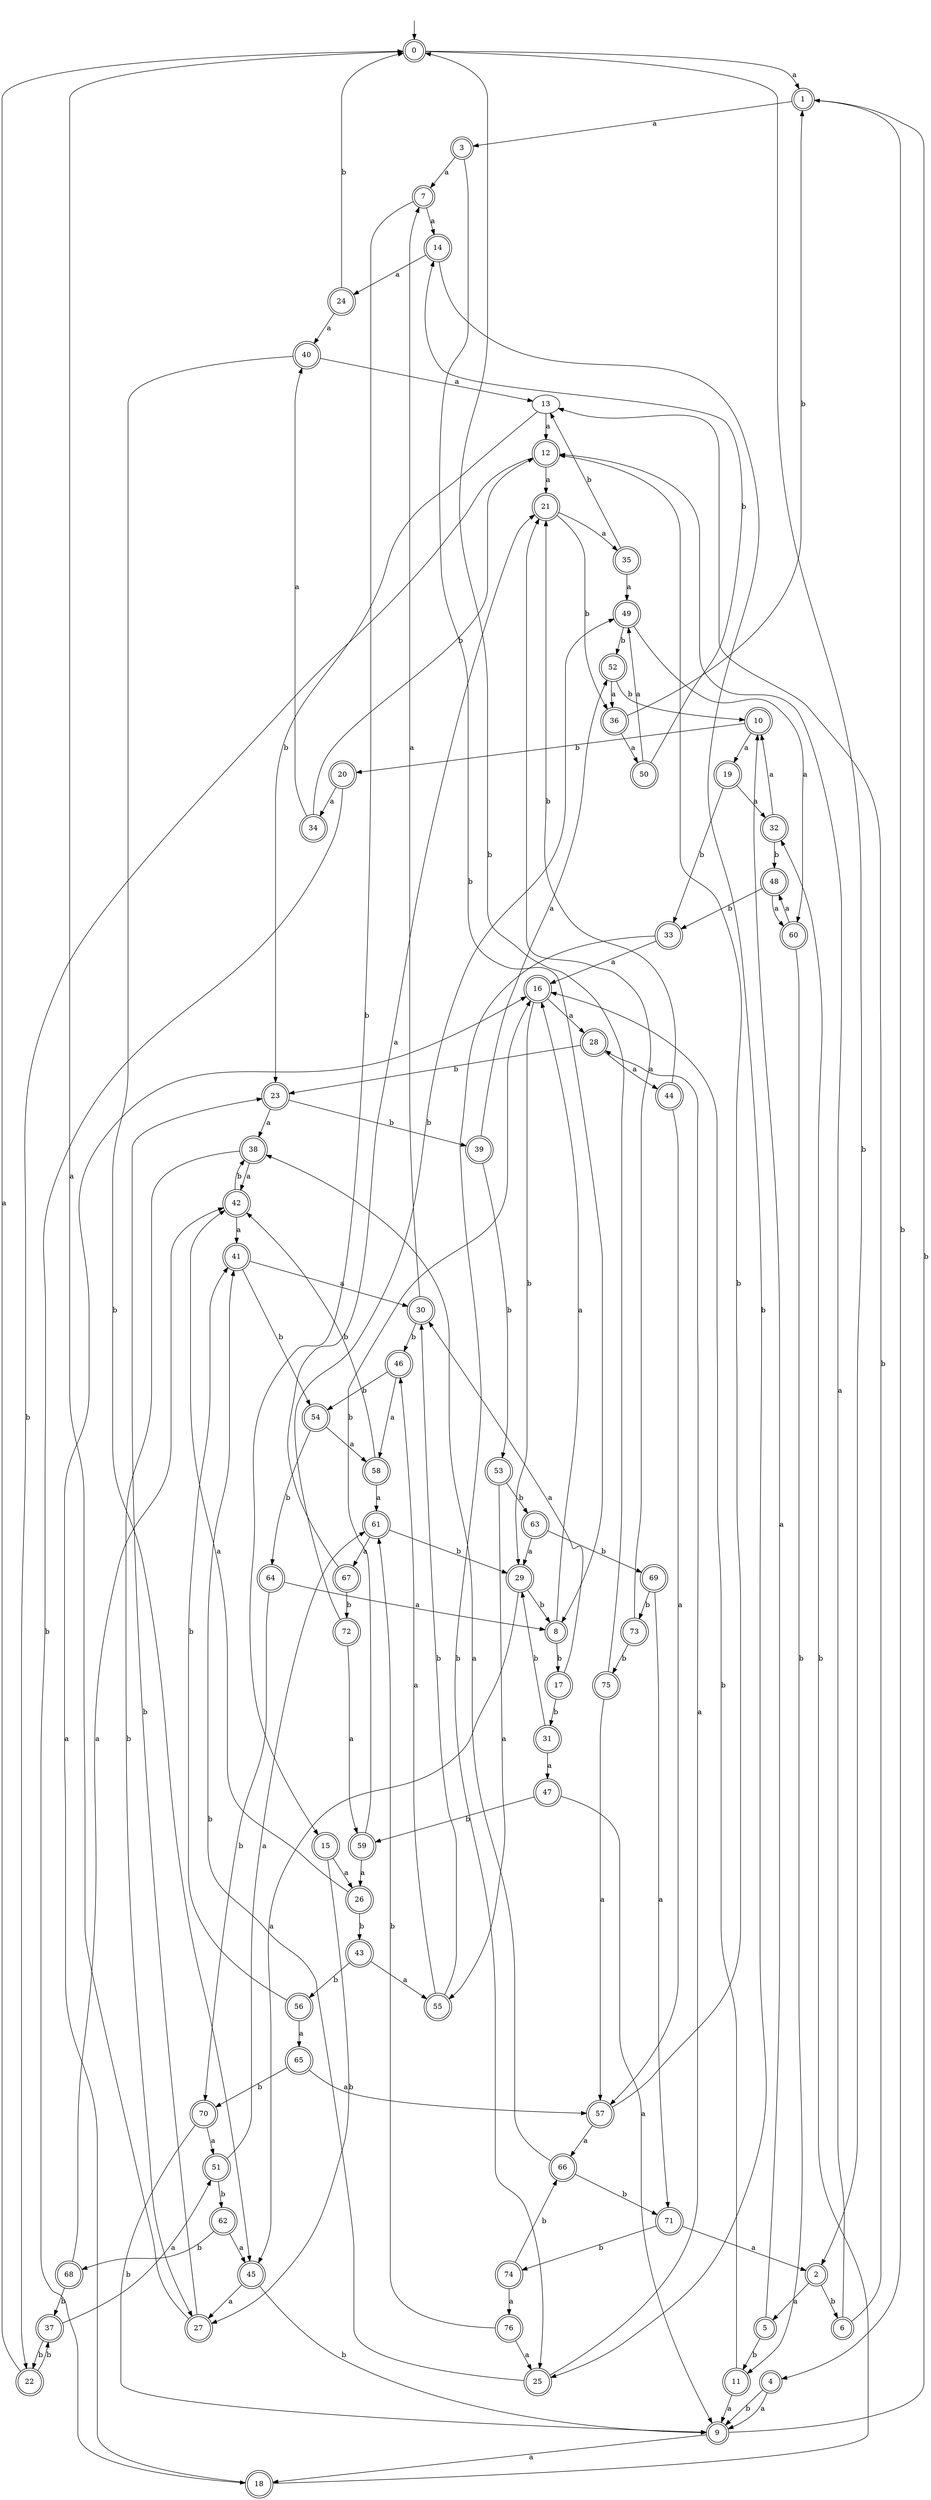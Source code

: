 digraph RandomDFA {
  __start0 [label="", shape=none];
  __start0 -> 0 [label=""];
  0 [shape=circle] [shape=doublecircle]
  0 -> 1 [label="a"]
  0 -> 2 [label="b"]
  1 [shape=doublecircle]
  1 -> 3 [label="a"]
  1 -> 4 [label="b"]
  2 [shape=doublecircle]
  2 -> 5 [label="a"]
  2 -> 6 [label="b"]
  3 [shape=doublecircle]
  3 -> 7 [label="a"]
  3 -> 8 [label="b"]
  4 [shape=doublecircle]
  4 -> 9 [label="a"]
  4 -> 9 [label="b"]
  5 [shape=doublecircle]
  5 -> 10 [label="a"]
  5 -> 11 [label="b"]
  6 [shape=doublecircle]
  6 -> 12 [label="a"]
  6 -> 13 [label="b"]
  7 [shape=doublecircle]
  7 -> 14 [label="a"]
  7 -> 15 [label="b"]
  8 [shape=doublecircle]
  8 -> 16 [label="a"]
  8 -> 17 [label="b"]
  9 [shape=doublecircle]
  9 -> 18 [label="a"]
  9 -> 1 [label="b"]
  10 [shape=doublecircle]
  10 -> 19 [label="a"]
  10 -> 20 [label="b"]
  11 [shape=doublecircle]
  11 -> 9 [label="a"]
  11 -> 16 [label="b"]
  12 [shape=doublecircle]
  12 -> 21 [label="a"]
  12 -> 22 [label="b"]
  13
  13 -> 12 [label="a"]
  13 -> 23 [label="b"]
  14 [shape=doublecircle]
  14 -> 24 [label="a"]
  14 -> 25 [label="b"]
  15 [shape=doublecircle]
  15 -> 26 [label="a"]
  15 -> 27 [label="b"]
  16 [shape=doublecircle]
  16 -> 28 [label="a"]
  16 -> 29 [label="b"]
  17 [shape=doublecircle]
  17 -> 30 [label="a"]
  17 -> 31 [label="b"]
  18 [shape=doublecircle]
  18 -> 16 [label="a"]
  18 -> 32 [label="b"]
  19 [shape=doublecircle]
  19 -> 32 [label="a"]
  19 -> 33 [label="b"]
  20 [shape=doublecircle]
  20 -> 34 [label="a"]
  20 -> 18 [label="b"]
  21 [shape=doublecircle]
  21 -> 35 [label="a"]
  21 -> 36 [label="b"]
  22 [shape=doublecircle]
  22 -> 0 [label="a"]
  22 -> 37 [label="b"]
  23 [shape=doublecircle]
  23 -> 38 [label="a"]
  23 -> 39 [label="b"]
  24 [shape=doublecircle]
  24 -> 40 [label="a"]
  24 -> 0 [label="b"]
  25 [shape=doublecircle]
  25 -> 28 [label="a"]
  25 -> 41 [label="b"]
  26 [shape=doublecircle]
  26 -> 42 [label="a"]
  26 -> 43 [label="b"]
  27 [shape=doublecircle]
  27 -> 0 [label="a"]
  27 -> 23 [label="b"]
  28 [shape=doublecircle]
  28 -> 44 [label="a"]
  28 -> 23 [label="b"]
  29 [shape=doublecircle]
  29 -> 45 [label="a"]
  29 -> 8 [label="b"]
  30 [shape=doublecircle]
  30 -> 7 [label="a"]
  30 -> 46 [label="b"]
  31 [shape=doublecircle]
  31 -> 47 [label="a"]
  31 -> 29 [label="b"]
  32 [shape=doublecircle]
  32 -> 10 [label="a"]
  32 -> 48 [label="b"]
  33 [shape=doublecircle]
  33 -> 16 [label="a"]
  33 -> 25 [label="b"]
  34 [shape=doublecircle]
  34 -> 40 [label="a"]
  34 -> 12 [label="b"]
  35 [shape=doublecircle]
  35 -> 49 [label="a"]
  35 -> 13 [label="b"]
  36 [shape=doublecircle]
  36 -> 50 [label="a"]
  36 -> 1 [label="b"]
  37 [shape=doublecircle]
  37 -> 51 [label="a"]
  37 -> 22 [label="b"]
  38 [shape=doublecircle]
  38 -> 42 [label="a"]
  38 -> 27 [label="b"]
  39 [shape=doublecircle]
  39 -> 52 [label="a"]
  39 -> 53 [label="b"]
  40 [shape=doublecircle]
  40 -> 13 [label="a"]
  40 -> 45 [label="b"]
  41 [shape=doublecircle]
  41 -> 30 [label="a"]
  41 -> 54 [label="b"]
  42 [shape=doublecircle]
  42 -> 41 [label="a"]
  42 -> 38 [label="b"]
  43 [shape=doublecircle]
  43 -> 55 [label="a"]
  43 -> 56 [label="b"]
  44 [shape=doublecircle]
  44 -> 57 [label="a"]
  44 -> 21 [label="b"]
  45 [shape=doublecircle]
  45 -> 27 [label="a"]
  45 -> 9 [label="b"]
  46 [shape=doublecircle]
  46 -> 58 [label="a"]
  46 -> 54 [label="b"]
  47 [shape=doublecircle]
  47 -> 9 [label="a"]
  47 -> 59 [label="b"]
  48 [shape=doublecircle]
  48 -> 60 [label="a"]
  48 -> 33 [label="b"]
  49 [shape=doublecircle]
  49 -> 60 [label="a"]
  49 -> 52 [label="b"]
  50 [shape=doublecircle]
  50 -> 49 [label="a"]
  50 -> 14 [label="b"]
  51 [shape=doublecircle]
  51 -> 61 [label="a"]
  51 -> 62 [label="b"]
  52 [shape=doublecircle]
  52 -> 36 [label="a"]
  52 -> 10 [label="b"]
  53 [shape=doublecircle]
  53 -> 55 [label="a"]
  53 -> 63 [label="b"]
  54 [shape=doublecircle]
  54 -> 58 [label="a"]
  54 -> 64 [label="b"]
  55 [shape=doublecircle]
  55 -> 46 [label="a"]
  55 -> 30 [label="b"]
  56 [shape=doublecircle]
  56 -> 65 [label="a"]
  56 -> 41 [label="b"]
  57 [shape=doublecircle]
  57 -> 66 [label="a"]
  57 -> 12 [label="b"]
  58 [shape=doublecircle]
  58 -> 61 [label="a"]
  58 -> 42 [label="b"]
  59 [shape=doublecircle]
  59 -> 26 [label="a"]
  59 -> 16 [label="b"]
  60 [shape=doublecircle]
  60 -> 48 [label="a"]
  60 -> 11 [label="b"]
  61 [shape=doublecircle]
  61 -> 67 [label="a"]
  61 -> 29 [label="b"]
  62 [shape=doublecircle]
  62 -> 45 [label="a"]
  62 -> 68 [label="b"]
  63 [shape=doublecircle]
  63 -> 29 [label="a"]
  63 -> 69 [label="b"]
  64 [shape=doublecircle]
  64 -> 8 [label="a"]
  64 -> 70 [label="b"]
  65 [shape=doublecircle]
  65 -> 57 [label="a"]
  65 -> 70 [label="b"]
  66 [shape=doublecircle]
  66 -> 38 [label="a"]
  66 -> 71 [label="b"]
  67 [shape=doublecircle]
  67 -> 21 [label="a"]
  67 -> 72 [label="b"]
  68 [shape=doublecircle]
  68 -> 42 [label="a"]
  68 -> 37 [label="b"]
  69 [shape=doublecircle]
  69 -> 71 [label="a"]
  69 -> 73 [label="b"]
  70 [shape=doublecircle]
  70 -> 51 [label="a"]
  70 -> 9 [label="b"]
  71 [shape=doublecircle]
  71 -> 2 [label="a"]
  71 -> 74 [label="b"]
  72 [shape=doublecircle]
  72 -> 59 [label="a"]
  72 -> 49 [label="b"]
  73 [shape=doublecircle]
  73 -> 21 [label="a"]
  73 -> 75 [label="b"]
  74 [shape=doublecircle]
  74 -> 76 [label="a"]
  74 -> 66 [label="b"]
  75 [shape=doublecircle]
  75 -> 57 [label="a"]
  75 -> 0 [label="b"]
  76 [shape=doublecircle]
  76 -> 25 [label="a"]
  76 -> 61 [label="b"]
}
